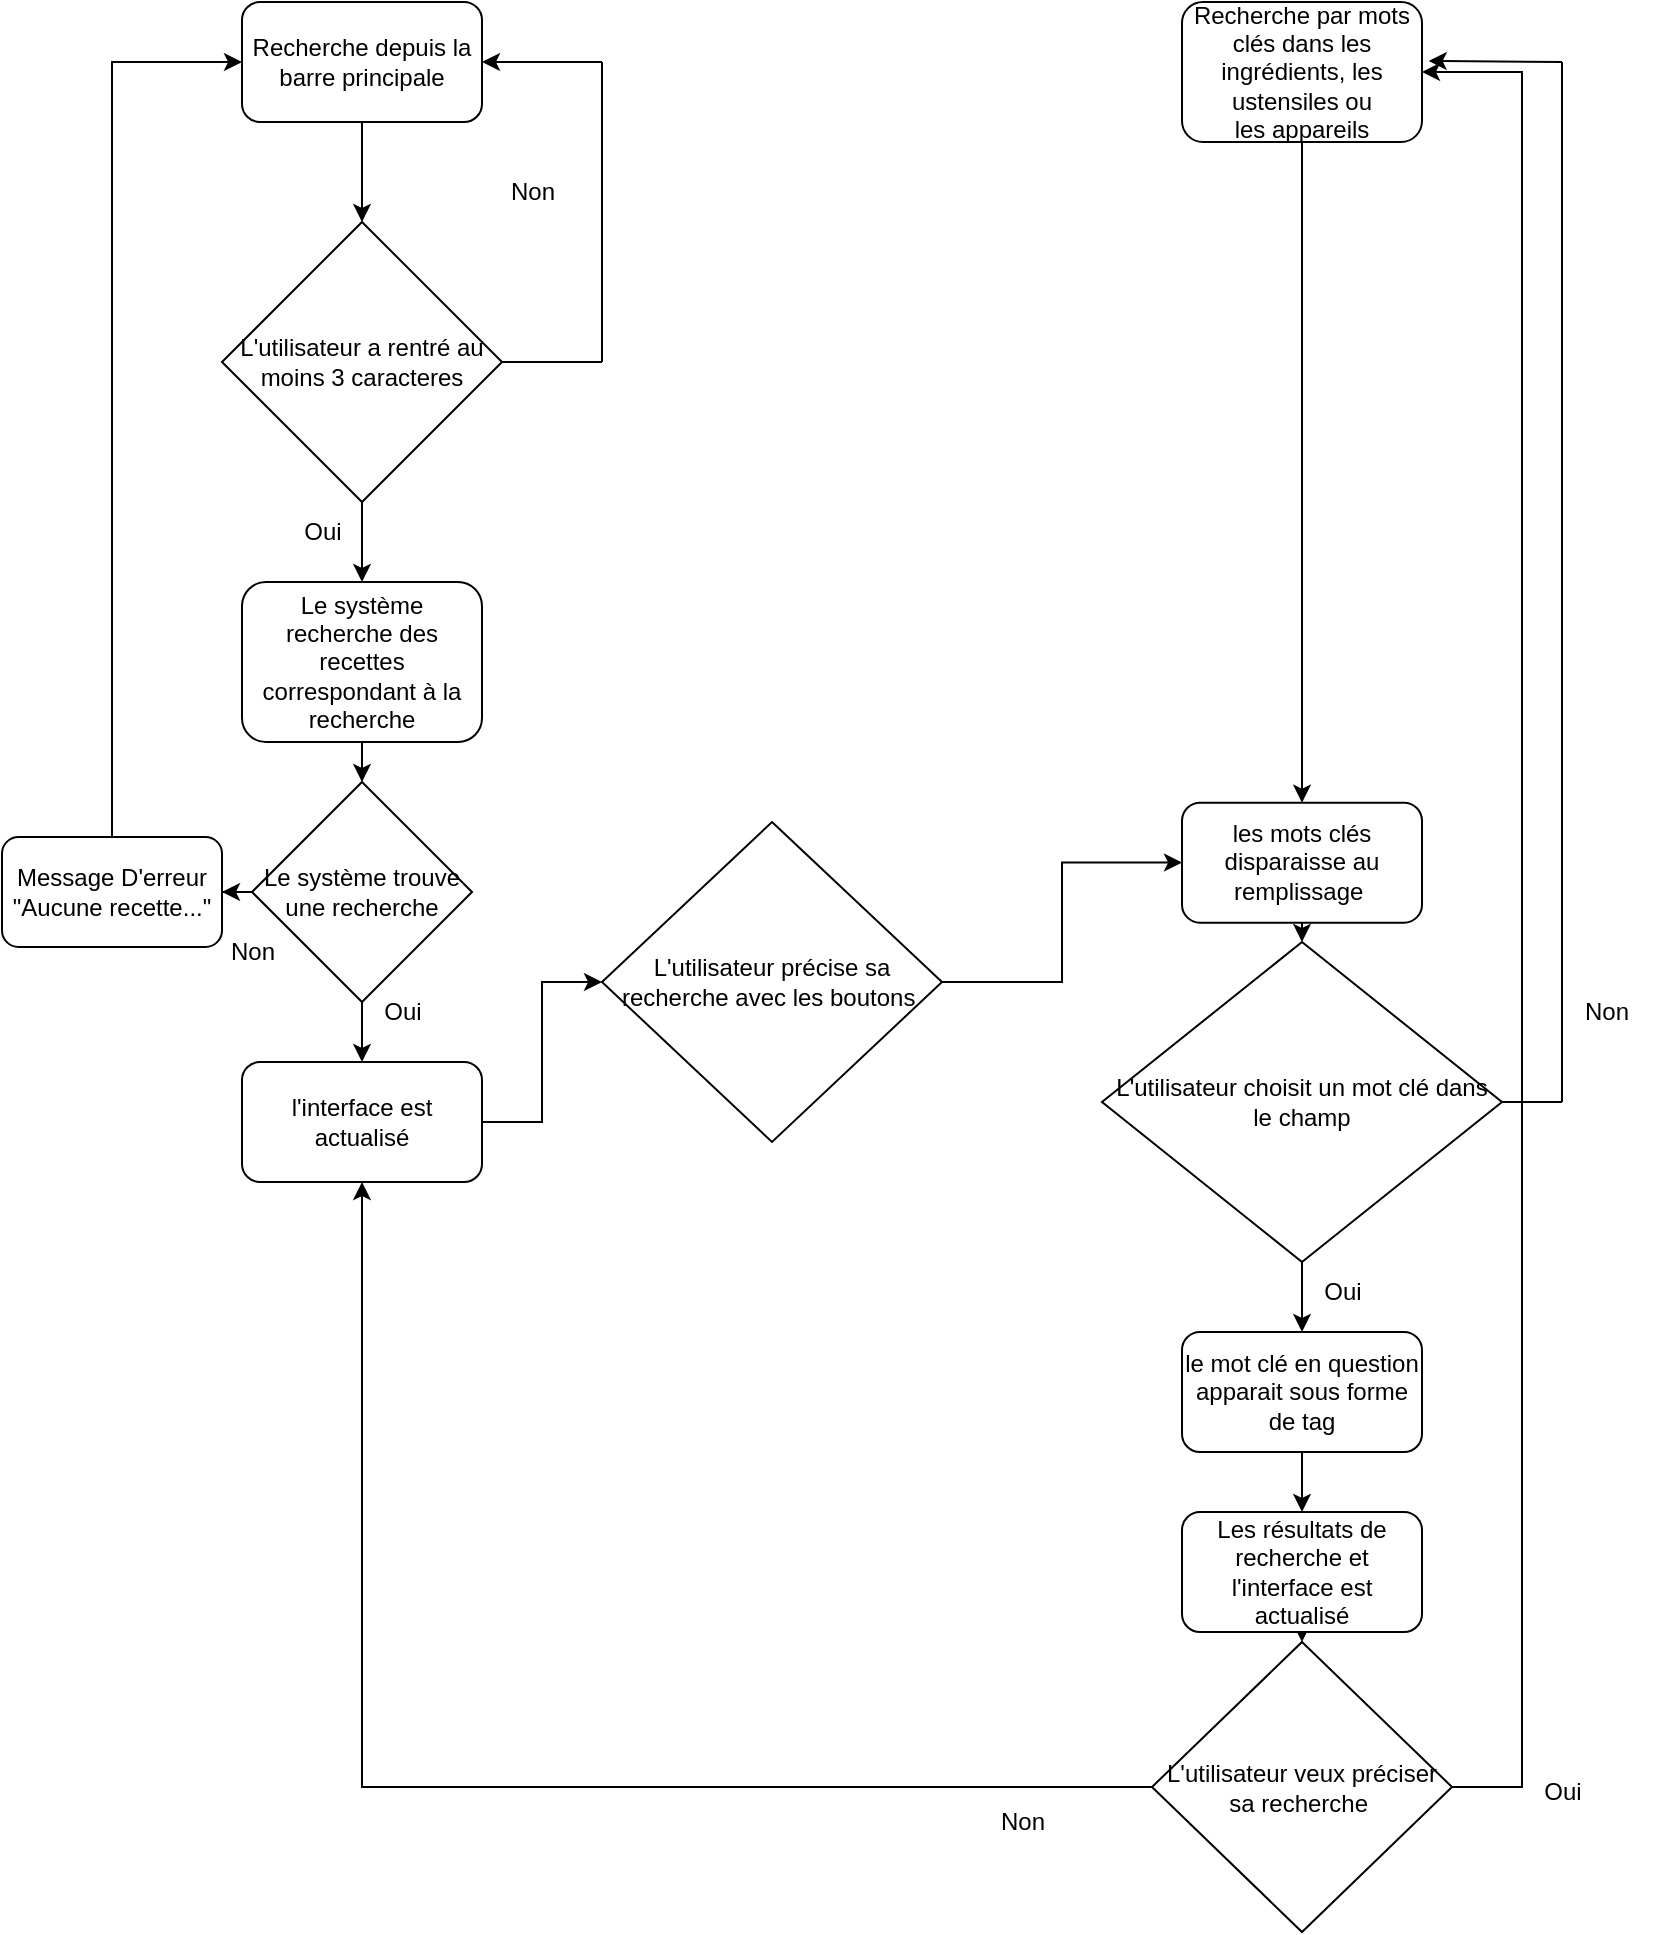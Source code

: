 <mxfile version="20.3.0"><diagram id="xsVva8Aq2hi3ciiCSaSA" name="Page-1"><mxGraphModel dx="1185" dy="638" grid="0" gridSize="10" guides="1" tooltips="1" connect="1" arrows="1" fold="1" page="0" pageScale="1" pageWidth="827" pageHeight="1169" math="0" shadow="0"><root><mxCell id="0"/><mxCell id="1" parent="0"/><mxCell id="e-Ym0OOlFOXl1KdvHUMm-1" value="Recherche depuis la barre principale" style="rounded=1;whiteSpace=wrap;html=1;" vertex="1" parent="1"><mxGeometry x="120" y="50" width="120" height="60" as="geometry"/></mxCell><mxCell id="e-Ym0OOlFOXl1KdvHUMm-37" style="edgeStyle=orthogonalEdgeStyle;rounded=0;orthogonalLoop=1;jettySize=auto;html=1;entryX=0.5;entryY=0;entryDx=0;entryDy=0;" edge="1" parent="1" source="e-Ym0OOlFOXl1KdvHUMm-2" target="e-Ym0OOlFOXl1KdvHUMm-24"><mxGeometry relative="1" as="geometry"/></mxCell><mxCell id="e-Ym0OOlFOXl1KdvHUMm-2" value="Recherche par mots clés dans les ingrédients, les ustensiles ou&lt;br/&gt;les appareils" style="rounded=1;whiteSpace=wrap;html=1;" vertex="1" parent="1"><mxGeometry x="590" y="50" width="120" height="70" as="geometry"/></mxCell><mxCell id="e-Ym0OOlFOXl1KdvHUMm-3" value="" style="endArrow=classic;html=1;rounded=0;exitX=0.5;exitY=1;exitDx=0;exitDy=0;" edge="1" parent="1" source="e-Ym0OOlFOXl1KdvHUMm-1" target="e-Ym0OOlFOXl1KdvHUMm-4"><mxGeometry width="50" height="50" relative="1" as="geometry"><mxPoint x="490" y="240" as="sourcePoint"/><mxPoint x="180" y="200" as="targetPoint"/></mxGeometry></mxCell><mxCell id="e-Ym0OOlFOXl1KdvHUMm-4" value="L'utilisateur a rentré au moins 3 caracteres" style="rhombus;whiteSpace=wrap;html=1;" vertex="1" parent="1"><mxGeometry x="110" y="160" width="140" height="140" as="geometry"/></mxCell><mxCell id="e-Ym0OOlFOXl1KdvHUMm-5" value="" style="endArrow=classic;html=1;rounded=0;" edge="1" parent="1"><mxGeometry width="50" height="50" relative="1" as="geometry"><mxPoint x="300" y="80" as="sourcePoint"/><mxPoint x="240" y="80" as="targetPoint"/></mxGeometry></mxCell><mxCell id="e-Ym0OOlFOXl1KdvHUMm-6" value="" style="endArrow=none;html=1;rounded=0;" edge="1" parent="1"><mxGeometry width="50" height="50" relative="1" as="geometry"><mxPoint x="300" y="230" as="sourcePoint"/><mxPoint x="300" y="80" as="targetPoint"/></mxGeometry></mxCell><mxCell id="e-Ym0OOlFOXl1KdvHUMm-7" value="" style="endArrow=none;html=1;rounded=0;" edge="1" parent="1"><mxGeometry width="50" height="50" relative="1" as="geometry"><mxPoint x="300" y="230" as="sourcePoint"/><mxPoint x="250" y="230" as="targetPoint"/></mxGeometry></mxCell><mxCell id="e-Ym0OOlFOXl1KdvHUMm-8" value="Non" style="text;html=1;align=center;verticalAlign=middle;resizable=0;points=[];autosize=1;strokeColor=none;fillColor=none;" vertex="1" parent="1"><mxGeometry x="240" y="130" width="50" height="30" as="geometry"/></mxCell><mxCell id="e-Ym0OOlFOXl1KdvHUMm-9" value="" style="endArrow=classic;html=1;rounded=0;exitX=0.5;exitY=1;exitDx=0;exitDy=0;" edge="1" parent="1" source="e-Ym0OOlFOXl1KdvHUMm-4" target="e-Ym0OOlFOXl1KdvHUMm-10"><mxGeometry width="50" height="50" relative="1" as="geometry"><mxPoint x="490" y="290" as="sourcePoint"/><mxPoint x="180" y="370" as="targetPoint"/></mxGeometry></mxCell><mxCell id="e-Ym0OOlFOXl1KdvHUMm-49" style="edgeStyle=orthogonalEdgeStyle;rounded=0;orthogonalLoop=1;jettySize=auto;html=1;exitX=0.5;exitY=1;exitDx=0;exitDy=0;entryX=0.5;entryY=0;entryDx=0;entryDy=0;" edge="1" parent="1" source="e-Ym0OOlFOXl1KdvHUMm-10" target="e-Ym0OOlFOXl1KdvHUMm-48"><mxGeometry relative="1" as="geometry"/></mxCell><mxCell id="e-Ym0OOlFOXl1KdvHUMm-10" value="Le système recherche des recettes correspondant à la recherche" style="rounded=1;whiteSpace=wrap;html=1;" vertex="1" parent="1"><mxGeometry x="120" y="340" width="120" height="80" as="geometry"/></mxCell><mxCell id="e-Ym0OOlFOXl1KdvHUMm-20" style="edgeStyle=orthogonalEdgeStyle;rounded=0;orthogonalLoop=1;jettySize=auto;html=1;entryX=0;entryY=0.5;entryDx=0;entryDy=0;" edge="1" parent="1" source="e-Ym0OOlFOXl1KdvHUMm-15" target="e-Ym0OOlFOXl1KdvHUMm-19"><mxGeometry relative="1" as="geometry"/></mxCell><mxCell id="e-Ym0OOlFOXl1KdvHUMm-15" value="l'interface est actualisé" style="rounded=1;whiteSpace=wrap;html=1;" vertex="1" parent="1"><mxGeometry x="120" y="580" width="120" height="60" as="geometry"/></mxCell><mxCell id="e-Ym0OOlFOXl1KdvHUMm-16" value="Oui" style="text;html=1;align=center;verticalAlign=middle;resizable=0;points=[];autosize=1;strokeColor=none;fillColor=none;" vertex="1" parent="1"><mxGeometry x="140" y="300" width="40" height="30" as="geometry"/></mxCell><mxCell id="e-Ym0OOlFOXl1KdvHUMm-23" style="edgeStyle=orthogonalEdgeStyle;rounded=0;orthogonalLoop=1;jettySize=auto;html=1;exitX=1;exitY=0.5;exitDx=0;exitDy=0;" edge="1" parent="1" source="e-Ym0OOlFOXl1KdvHUMm-19" target="e-Ym0OOlFOXl1KdvHUMm-24"><mxGeometry relative="1" as="geometry"><mxPoint x="560" y="480.333" as="targetPoint"/></mxGeometry></mxCell><mxCell id="e-Ym0OOlFOXl1KdvHUMm-19" value="L'utilisateur précise sa recherche avec les boutons&amp;nbsp;" style="rhombus;whiteSpace=wrap;html=1;" vertex="1" parent="1"><mxGeometry x="300" y="460" width="170" height="160" as="geometry"/></mxCell><mxCell id="e-Ym0OOlFOXl1KdvHUMm-39" style="edgeStyle=orthogonalEdgeStyle;rounded=0;orthogonalLoop=1;jettySize=auto;html=1;exitX=0.5;exitY=1;exitDx=0;exitDy=0;entryX=0.5;entryY=0;entryDx=0;entryDy=0;" edge="1" parent="1" source="e-Ym0OOlFOXl1KdvHUMm-24" target="e-Ym0OOlFOXl1KdvHUMm-38"><mxGeometry relative="1" as="geometry"/></mxCell><mxCell id="e-Ym0OOlFOXl1KdvHUMm-24" value="les mots clés disparaisse au remplissage&amp;nbsp;" style="rounded=1;whiteSpace=wrap;html=1;" vertex="1" parent="1"><mxGeometry x="590" y="450.333" width="120" height="60" as="geometry"/></mxCell><mxCell id="e-Ym0OOlFOXl1KdvHUMm-28" value="le mot clé en question apparait sous forme de tag" style="rounded=1;whiteSpace=wrap;html=1;" vertex="1" parent="1"><mxGeometry x="590" y="715" width="120" height="60" as="geometry"/></mxCell><mxCell id="e-Ym0OOlFOXl1KdvHUMm-63" style="edgeStyle=orthogonalEdgeStyle;rounded=0;orthogonalLoop=1;jettySize=auto;html=1;exitX=0.5;exitY=1;exitDx=0;exitDy=0;entryX=0.5;entryY=0;entryDx=0;entryDy=0;" edge="1" parent="1" source="e-Ym0OOlFOXl1KdvHUMm-29" target="e-Ym0OOlFOXl1KdvHUMm-57"><mxGeometry relative="1" as="geometry"/></mxCell><mxCell id="e-Ym0OOlFOXl1KdvHUMm-29" value="Les résultats de recherche et l'interface est actualisé" style="rounded=1;whiteSpace=wrap;html=1;" vertex="1" parent="1"><mxGeometry x="590" y="805" width="120" height="60" as="geometry"/></mxCell><mxCell id="e-Ym0OOlFOXl1KdvHUMm-30" value="" style="endArrow=classic;html=1;rounded=0;exitX=0.5;exitY=1;exitDx=0;exitDy=0;entryX=0.5;entryY=0;entryDx=0;entryDy=0;" edge="1" parent="1" source="e-Ym0OOlFOXl1KdvHUMm-28" target="e-Ym0OOlFOXl1KdvHUMm-29"><mxGeometry width="50" height="50" relative="1" as="geometry"><mxPoint x="620" y="665" as="sourcePoint"/><mxPoint x="670" y="615" as="targetPoint"/></mxGeometry></mxCell><mxCell id="e-Ym0OOlFOXl1KdvHUMm-40" style="edgeStyle=orthogonalEdgeStyle;rounded=0;orthogonalLoop=1;jettySize=auto;html=1;exitX=0.5;exitY=1;exitDx=0;exitDy=0;entryX=0.5;entryY=0;entryDx=0;entryDy=0;" edge="1" parent="1" source="e-Ym0OOlFOXl1KdvHUMm-38" target="e-Ym0OOlFOXl1KdvHUMm-28"><mxGeometry relative="1" as="geometry"/></mxCell><mxCell id="e-Ym0OOlFOXl1KdvHUMm-38" value="L'utilisateur choisit un mot clé dans le champ" style="rhombus;whiteSpace=wrap;html=1;" vertex="1" parent="1"><mxGeometry x="550" y="520" width="200" height="160" as="geometry"/></mxCell><mxCell id="e-Ym0OOlFOXl1KdvHUMm-41" value="" style="endArrow=none;html=1;rounded=0;exitX=1;exitY=0.5;exitDx=0;exitDy=0;" edge="1" parent="1" source="e-Ym0OOlFOXl1KdvHUMm-38"><mxGeometry width="50" height="50" relative="1" as="geometry"><mxPoint x="520" y="580" as="sourcePoint"/><mxPoint x="780" y="600" as="targetPoint"/></mxGeometry></mxCell><mxCell id="e-Ym0OOlFOXl1KdvHUMm-42" value="" style="endArrow=none;html=1;rounded=0;" edge="1" parent="1"><mxGeometry width="50" height="50" relative="1" as="geometry"><mxPoint x="780" y="600" as="sourcePoint"/><mxPoint x="780" y="80" as="targetPoint"/></mxGeometry></mxCell><mxCell id="e-Ym0OOlFOXl1KdvHUMm-44" value="" style="endArrow=classic;html=1;rounded=0;entryX=1.028;entryY=0.421;entryDx=0;entryDy=0;entryPerimeter=0;" edge="1" parent="1" target="e-Ym0OOlFOXl1KdvHUMm-2"><mxGeometry width="50" height="50" relative="1" as="geometry"><mxPoint x="780" y="80" as="sourcePoint"/><mxPoint x="570" y="200" as="targetPoint"/></mxGeometry></mxCell><mxCell id="e-Ym0OOlFOXl1KdvHUMm-45" value="Oui" style="text;html=1;align=center;verticalAlign=middle;resizable=0;points=[];autosize=1;strokeColor=none;fillColor=none;" vertex="1" parent="1"><mxGeometry x="650" y="680" width="40" height="30" as="geometry"/></mxCell><mxCell id="e-Ym0OOlFOXl1KdvHUMm-46" value="Non" style="text;html=1;align=center;verticalAlign=middle;resizable=0;points=[];autosize=1;strokeColor=none;fillColor=none;" vertex="1" parent="1"><mxGeometry x="777" y="540" width="50" height="30" as="geometry"/></mxCell><mxCell id="e-Ym0OOlFOXl1KdvHUMm-50" style="edgeStyle=orthogonalEdgeStyle;rounded=0;orthogonalLoop=1;jettySize=auto;html=1;exitX=0.5;exitY=1;exitDx=0;exitDy=0;entryX=0.5;entryY=0;entryDx=0;entryDy=0;" edge="1" parent="1" source="e-Ym0OOlFOXl1KdvHUMm-48" target="e-Ym0OOlFOXl1KdvHUMm-15"><mxGeometry relative="1" as="geometry"/></mxCell><mxCell id="e-Ym0OOlFOXl1KdvHUMm-53" style="edgeStyle=orthogonalEdgeStyle;rounded=0;orthogonalLoop=1;jettySize=auto;html=1;exitX=0;exitY=0.5;exitDx=0;exitDy=0;" edge="1" parent="1" source="e-Ym0OOlFOXl1KdvHUMm-48" target="e-Ym0OOlFOXl1KdvHUMm-52"><mxGeometry relative="1" as="geometry"/></mxCell><mxCell id="e-Ym0OOlFOXl1KdvHUMm-48" value="Le système trouve une recherche" style="rhombus;whiteSpace=wrap;html=1;" vertex="1" parent="1"><mxGeometry x="125" y="440" width="110" height="110" as="geometry"/></mxCell><mxCell id="e-Ym0OOlFOXl1KdvHUMm-56" style="edgeStyle=orthogonalEdgeStyle;rounded=0;orthogonalLoop=1;jettySize=auto;html=1;exitX=0.5;exitY=0;exitDx=0;exitDy=0;entryX=0;entryY=0.5;entryDx=0;entryDy=0;" edge="1" parent="1" source="e-Ym0OOlFOXl1KdvHUMm-52" target="e-Ym0OOlFOXl1KdvHUMm-1"><mxGeometry relative="1" as="geometry"/></mxCell><mxCell id="e-Ym0OOlFOXl1KdvHUMm-52" value="Message D'erreur&lt;br&gt;&quot;Aucune recette...&quot;" style="rounded=1;whiteSpace=wrap;html=1;" vertex="1" parent="1"><mxGeometry y="467.5" width="110" height="55" as="geometry"/></mxCell><mxCell id="e-Ym0OOlFOXl1KdvHUMm-54" value="Non" style="text;html=1;align=center;verticalAlign=middle;resizable=0;points=[];autosize=1;strokeColor=none;fillColor=none;" vertex="1" parent="1"><mxGeometry x="100" y="510" width="50" height="30" as="geometry"/></mxCell><mxCell id="e-Ym0OOlFOXl1KdvHUMm-55" value="Oui" style="text;html=1;align=center;verticalAlign=middle;resizable=0;points=[];autosize=1;strokeColor=none;fillColor=none;" vertex="1" parent="1"><mxGeometry x="180" y="540" width="40" height="30" as="geometry"/></mxCell><mxCell id="e-Ym0OOlFOXl1KdvHUMm-58" style="edgeStyle=orthogonalEdgeStyle;rounded=0;orthogonalLoop=1;jettySize=auto;html=1;exitX=0;exitY=0.5;exitDx=0;exitDy=0;entryX=0.5;entryY=1;entryDx=0;entryDy=0;" edge="1" parent="1" source="e-Ym0OOlFOXl1KdvHUMm-57" target="e-Ym0OOlFOXl1KdvHUMm-15"><mxGeometry relative="1" as="geometry"><mxPoint x="445" y="942.5" as="targetPoint"/></mxGeometry></mxCell><mxCell id="e-Ym0OOlFOXl1KdvHUMm-60" style="edgeStyle=orthogonalEdgeStyle;rounded=0;orthogonalLoop=1;jettySize=auto;html=1;exitX=1;exitY=0.5;exitDx=0;exitDy=0;entryX=1;entryY=0.5;entryDx=0;entryDy=0;" edge="1" parent="1" source="e-Ym0OOlFOXl1KdvHUMm-57" target="e-Ym0OOlFOXl1KdvHUMm-2"><mxGeometry relative="1" as="geometry"><Array as="points"><mxPoint x="760" y="943"/><mxPoint x="760" y="85"/></Array></mxGeometry></mxCell><mxCell id="e-Ym0OOlFOXl1KdvHUMm-57" value="L'utilisateur veux préciser sa recherche&amp;nbsp;" style="rhombus;whiteSpace=wrap;html=1;" vertex="1" parent="1"><mxGeometry x="575" y="870" width="150" height="145" as="geometry"/></mxCell><mxCell id="e-Ym0OOlFOXl1KdvHUMm-61" value="Oui" style="text;html=1;align=center;verticalAlign=middle;resizable=0;points=[];autosize=1;strokeColor=none;fillColor=none;" vertex="1" parent="1"><mxGeometry x="760" y="930" width="40" height="30" as="geometry"/></mxCell><mxCell id="e-Ym0OOlFOXl1KdvHUMm-62" value="Non" style="text;html=1;align=center;verticalAlign=middle;resizable=0;points=[];autosize=1;strokeColor=none;fillColor=none;" vertex="1" parent="1"><mxGeometry x="485" y="945" width="50" height="30" as="geometry"/></mxCell></root></mxGraphModel></diagram></mxfile>